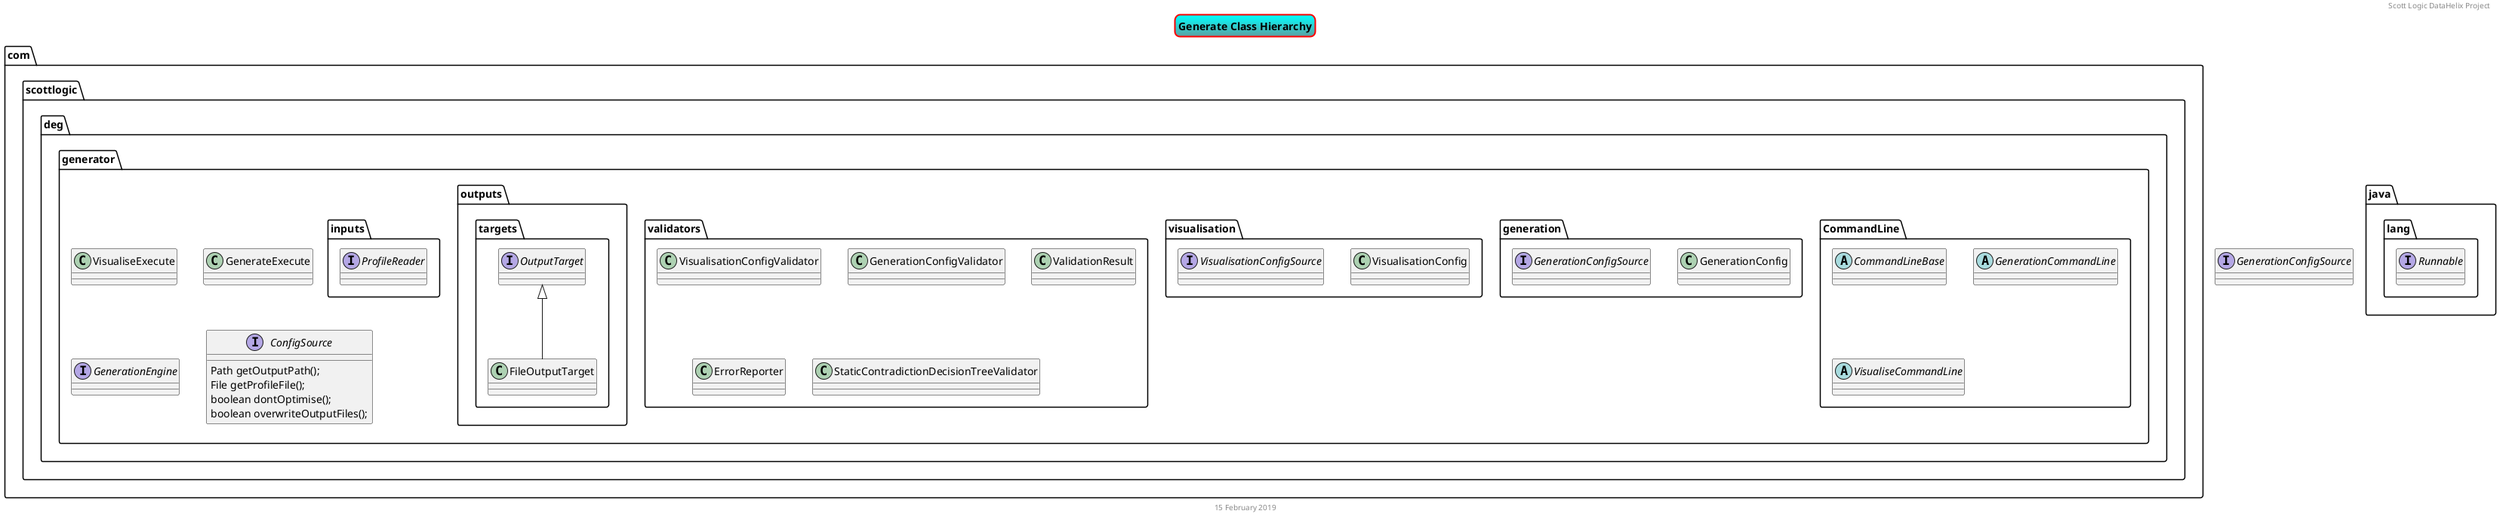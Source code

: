 @startuml

skinparam titleBorderRoundCorner 15
skinparam titleBorderThickness 2
skinparam titleBorderColor red
skinparam titleBackgroundColor Aqua-CadetBlue

header Scott Logic DataHelix Project
footer 15 February 2019
title Generate Class Hierarchy

package java.lang {
	interface Runnable
}
package com.scottlogic.deg.generator.CommandLine {
    abstract CommandLineBase
    abstract GenerationCommandLine
    abstract VisualiseCommandLine
}

package com.scottlogic.deg.generator.generation {
	class GenerationConfig
	interface GenerationConfigSource
}

package com.scottlogic.deg.generator.visualisation {
	class VisualisationConfig
	interface VisualisationConfigSource

}

package com.scottlogic.deg.generator {
    class VisualiseExecute
    class GenerateExecute
	interface GenerationEngine
    interface ConfigSource {
        Path getOutputPath();
        File getProfileFile();
        boolean dontOptimise();
        boolean overwriteOutputFiles();
    }
}
interface GenerationConfigSource

package com.scottlogic.deg.generator.validators {
    class VisualisationConfigValidator
    class GenerationConfigValidator
    class ValidationResult
    class ErrorReporter
    class StaticContradictionDecisionTreeValidator
}

package com.scottlogic.deg.generator.outputs.targets {
    interface OutputTarget
    class FileOutputTarget
}

package com.scottlogic.deg.generator.inputs {
	interface ProfileReader
}


OutputTarget <|-- FileOutputTarget




@enduml
